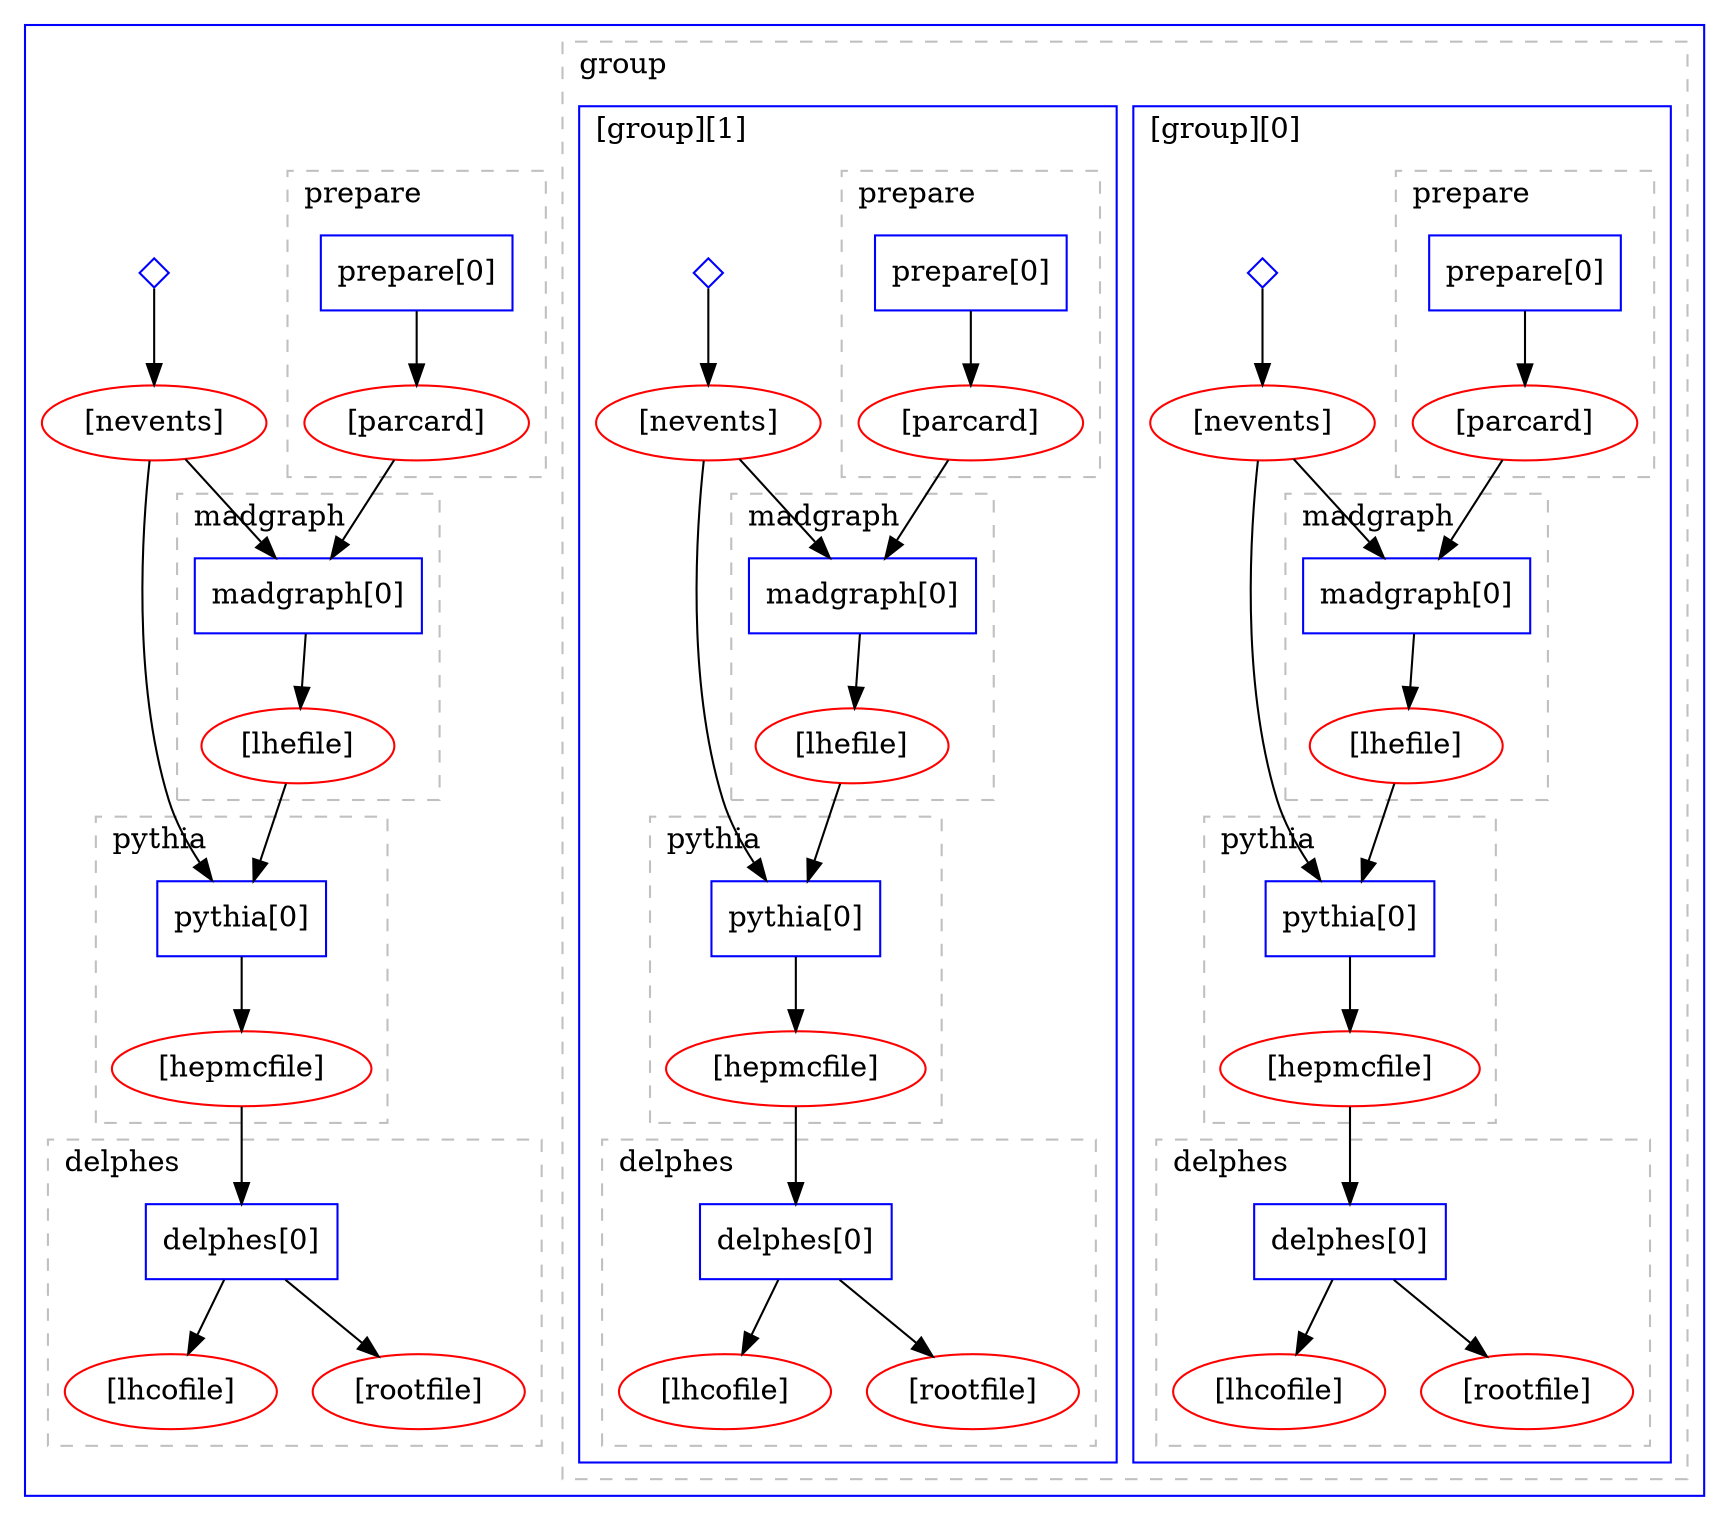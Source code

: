 digraph G {
subgraph cluster_ {
color=blue;
label="";
style=solid;
subgraph cluster_group {
color=grey;
label=group;
labeljust=l;
style=dashed;
subgraph cluster_group0 {
color=blue;
label="[group][0]";
style=solid;
subgraph cluster_group_0_prepare {
color=grey;
label=prepare;
labeljust=l;
style=dashed;
"60123421-7cc1-421b-a277-dad6af9ad11f" [color=blue, label="prepare[0]", shape=box];
"60123421-7cc1-421b-a277-dad6af9ad11f__parcard" [color=red, label="[parcard]"];
"60123421-7cc1-421b-a277-dad6af9ad11f" -> "60123421-7cc1-421b-a277-dad6af9ad11f__parcard";
}

subgraph cluster_group_0__offset {
color=grey;
label=_offset;
labeljust=l;
style=dashed;
}

subgraph cluster_group_0_init {
color=grey;
label=init;
labeljust=l;
style=dashed;
}

"8905446e-f150-4131-af04-be84cd23b7d4" [color=blue, fixedsize=True, height=0.2, label="", shape=diamond, width=0.2];
"8905446e-f150-4131-af04-be84cd23b7d4__nevents" [color=red, label="[nevents]"];
"8905446e-f150-4131-af04-be84cd23b7d4" -> "8905446e-f150-4131-af04-be84cd23b7d4__nevents";
subgraph cluster_group_0_delphes {
color=grey;
label=delphes;
labeljust=l;
style=dashed;
"e2f38585-c456-4df3-88f3-70cb15cde610" [color=blue, label="delphes[0]", shape=box];
"e2f38585-c456-4df3-88f3-70cb15cde610__lhcofile" [color=red, label="[lhcofile]"];
"e2f38585-c456-4df3-88f3-70cb15cde610" -> "e2f38585-c456-4df3-88f3-70cb15cde610__lhcofile";
"e2f38585-c456-4df3-88f3-70cb15cde610__rootfile" [color=red, label="[rootfile]"];
"e2f38585-c456-4df3-88f3-70cb15cde610" -> "e2f38585-c456-4df3-88f3-70cb15cde610__rootfile";
}

subgraph cluster_group_0_pythia {
color=grey;
label=pythia;
labeljust=l;
style=dashed;
"b648424d-e49c-4f99-b6e1-0b850a85b6f3" [color=blue, label="pythia[0]", shape=box];
"b648424d-e49c-4f99-b6e1-0b850a85b6f3__hepmcfile" [color=red, label="[hepmcfile]"];
"b648424d-e49c-4f99-b6e1-0b850a85b6f3" -> "b648424d-e49c-4f99-b6e1-0b850a85b6f3__hepmcfile";
}

subgraph cluster_group_0_madgraph {
color=grey;
label=madgraph;
labeljust=l;
style=dashed;
"b2c16872-661a-40fe-87d1-38f618e06cd3" [color=blue, label="madgraph[0]", shape=box];
"b2c16872-661a-40fe-87d1-38f618e06cd3__lhefile" [color=red, label="[lhefile]"];
"b2c16872-661a-40fe-87d1-38f618e06cd3" -> "b2c16872-661a-40fe-87d1-38f618e06cd3__lhefile";
}

}

subgraph cluster_group1 {
color=blue;
label="[group][1]";
style=solid;
subgraph cluster_group_1_prepare {
color=grey;
label=prepare;
labeljust=l;
style=dashed;
"6b66f0b9-f3d2-4a7b-81a9-90192b7789b6" [color=blue, label="prepare[0]", shape=box];
"6b66f0b9-f3d2-4a7b-81a9-90192b7789b6__parcard" [color=red, label="[parcard]"];
"6b66f0b9-f3d2-4a7b-81a9-90192b7789b6" -> "6b66f0b9-f3d2-4a7b-81a9-90192b7789b6__parcard";
}

subgraph cluster_group_1__offset {
color=grey;
label=_offset;
labeljust=l;
style=dashed;
}

subgraph cluster_group_1_init {
color=grey;
label=init;
labeljust=l;
style=dashed;
}

"10254458-d1f9-4ba0-9c6b-abebe18a22e7" [color=blue, fixedsize=True, height=0.2, label="", shape=diamond, width=0.2];
"10254458-d1f9-4ba0-9c6b-abebe18a22e7__nevents" [color=red, label="[nevents]"];
"10254458-d1f9-4ba0-9c6b-abebe18a22e7" -> "10254458-d1f9-4ba0-9c6b-abebe18a22e7__nevents";
subgraph cluster_group_1_delphes {
color=grey;
label=delphes;
labeljust=l;
style=dashed;
"5826a897-d7f7-49b2-9c0a-acfb182704fc" [color=blue, label="delphes[0]", shape=box];
"5826a897-d7f7-49b2-9c0a-acfb182704fc__lhcofile" [color=red, label="[lhcofile]"];
"5826a897-d7f7-49b2-9c0a-acfb182704fc" -> "5826a897-d7f7-49b2-9c0a-acfb182704fc__lhcofile";
"5826a897-d7f7-49b2-9c0a-acfb182704fc__rootfile" [color=red, label="[rootfile]"];
"5826a897-d7f7-49b2-9c0a-acfb182704fc" -> "5826a897-d7f7-49b2-9c0a-acfb182704fc__rootfile";
}

subgraph cluster_group_1_pythia {
color=grey;
label=pythia;
labeljust=l;
style=dashed;
"9ba46e25-4ef1-4104-a873-adc393c40ec9" [color=blue, label="pythia[0]", shape=box];
"9ba46e25-4ef1-4104-a873-adc393c40ec9__hepmcfile" [color=red, label="[hepmcfile]"];
"9ba46e25-4ef1-4104-a873-adc393c40ec9" -> "9ba46e25-4ef1-4104-a873-adc393c40ec9__hepmcfile";
}

subgraph cluster_group_1_madgraph {
color=grey;
label=madgraph;
labeljust=l;
style=dashed;
"10a83105-f40f-45f9-8305-d297650197ea" [color=blue, label="madgraph[0]", shape=box];
"10a83105-f40f-45f9-8305-d297650197ea__lhefile" [color=red, label="[lhefile]"];
"10a83105-f40f-45f9-8305-d297650197ea" -> "10a83105-f40f-45f9-8305-d297650197ea__lhefile";
}

}

}

subgraph cluster_prepare {
color=grey;
label=prepare;
labeljust=l;
style=dashed;
"1e25739e-be4a-48c3-835d-8b647d385c21" [color=blue, label="prepare[0]", shape=box];
"1e25739e-be4a-48c3-835d-8b647d385c21__parcard" [color=red, label="[parcard]"];
"1e25739e-be4a-48c3-835d-8b647d385c21" -> "1e25739e-be4a-48c3-835d-8b647d385c21__parcard";
}

subgraph cluster_init {
color=grey;
label=init;
labeljust=l;
style=dashed;
}

"99206119-0a91-4e4a-9ef1-71c1af88523c" [color=blue, fixedsize=True, height=0.2, label="", shape=diamond, width=0.2];
"99206119-0a91-4e4a-9ef1-71c1af88523c__nevents" [color=red, label="[nevents]"];
"99206119-0a91-4e4a-9ef1-71c1af88523c" -> "99206119-0a91-4e4a-9ef1-71c1af88523c__nevents";
subgraph cluster_delphes {
color=grey;
label=delphes;
labeljust=l;
style=dashed;
"adc7421b-b41f-42ff-a99d-5cccab90e053" [color=blue, label="delphes[0]", shape=box];
"adc7421b-b41f-42ff-a99d-5cccab90e053__lhcofile" [color=red, label="[lhcofile]"];
"adc7421b-b41f-42ff-a99d-5cccab90e053" -> "adc7421b-b41f-42ff-a99d-5cccab90e053__lhcofile";
"adc7421b-b41f-42ff-a99d-5cccab90e053__rootfile" [color=red, label="[rootfile]"];
"adc7421b-b41f-42ff-a99d-5cccab90e053" -> "adc7421b-b41f-42ff-a99d-5cccab90e053__rootfile";
}

subgraph cluster_pythia {
color=grey;
label=pythia;
labeljust=l;
style=dashed;
"415d5c22-ca27-4f08-9a72-1f67e57c6776" [color=blue, label="pythia[0]", shape=box];
"415d5c22-ca27-4f08-9a72-1f67e57c6776__hepmcfile" [color=red, label="[hepmcfile]"];
"415d5c22-ca27-4f08-9a72-1f67e57c6776" -> "415d5c22-ca27-4f08-9a72-1f67e57c6776__hepmcfile";
}

subgraph cluster_madgraph {
color=grey;
label=madgraph;
labeljust=l;
style=dashed;
"f0221363-ba48-40e5-bd68-99bd57315f94" [color=blue, label="madgraph[0]", shape=box];
"f0221363-ba48-40e5-bd68-99bd57315f94__lhefile" [color=red, label="[lhefile]"];
"f0221363-ba48-40e5-bd68-99bd57315f94" -> "f0221363-ba48-40e5-bd68-99bd57315f94__lhefile";
}

}

"60123421-7cc1-421b-a277-dad6af9ad11f__parcard" -> "b2c16872-661a-40fe-87d1-38f618e06cd3";
"8905446e-f150-4131-af04-be84cd23b7d4__nevents" -> "b2c16872-661a-40fe-87d1-38f618e06cd3";
"f0221363-ba48-40e5-bd68-99bd57315f94__lhefile" -> "415d5c22-ca27-4f08-9a72-1f67e57c6776";
"99206119-0a91-4e4a-9ef1-71c1af88523c__nevents" -> "415d5c22-ca27-4f08-9a72-1f67e57c6776";
"1e25739e-be4a-48c3-835d-8b647d385c21__parcard" -> "f0221363-ba48-40e5-bd68-99bd57315f94";
"99206119-0a91-4e4a-9ef1-71c1af88523c__nevents" -> "f0221363-ba48-40e5-bd68-99bd57315f94";
"10a83105-f40f-45f9-8305-d297650197ea__lhefile" -> "9ba46e25-4ef1-4104-a873-adc393c40ec9";
"10254458-d1f9-4ba0-9c6b-abebe18a22e7__nevents" -> "9ba46e25-4ef1-4104-a873-adc393c40ec9";
"b648424d-e49c-4f99-b6e1-0b850a85b6f3__hepmcfile" -> "e2f38585-c456-4df3-88f3-70cb15cde610";
"415d5c22-ca27-4f08-9a72-1f67e57c6776__hepmcfile" -> "adc7421b-b41f-42ff-a99d-5cccab90e053";
"b2c16872-661a-40fe-87d1-38f618e06cd3__lhefile" -> "b648424d-e49c-4f99-b6e1-0b850a85b6f3";
"8905446e-f150-4131-af04-be84cd23b7d4__nevents" -> "b648424d-e49c-4f99-b6e1-0b850a85b6f3";
"6b66f0b9-f3d2-4a7b-81a9-90192b7789b6__parcard" -> "10a83105-f40f-45f9-8305-d297650197ea";
"10254458-d1f9-4ba0-9c6b-abebe18a22e7__nevents" -> "10a83105-f40f-45f9-8305-d297650197ea";
"9ba46e25-4ef1-4104-a873-adc393c40ec9__hepmcfile" -> "5826a897-d7f7-49b2-9c0a-acfb182704fc";
}
